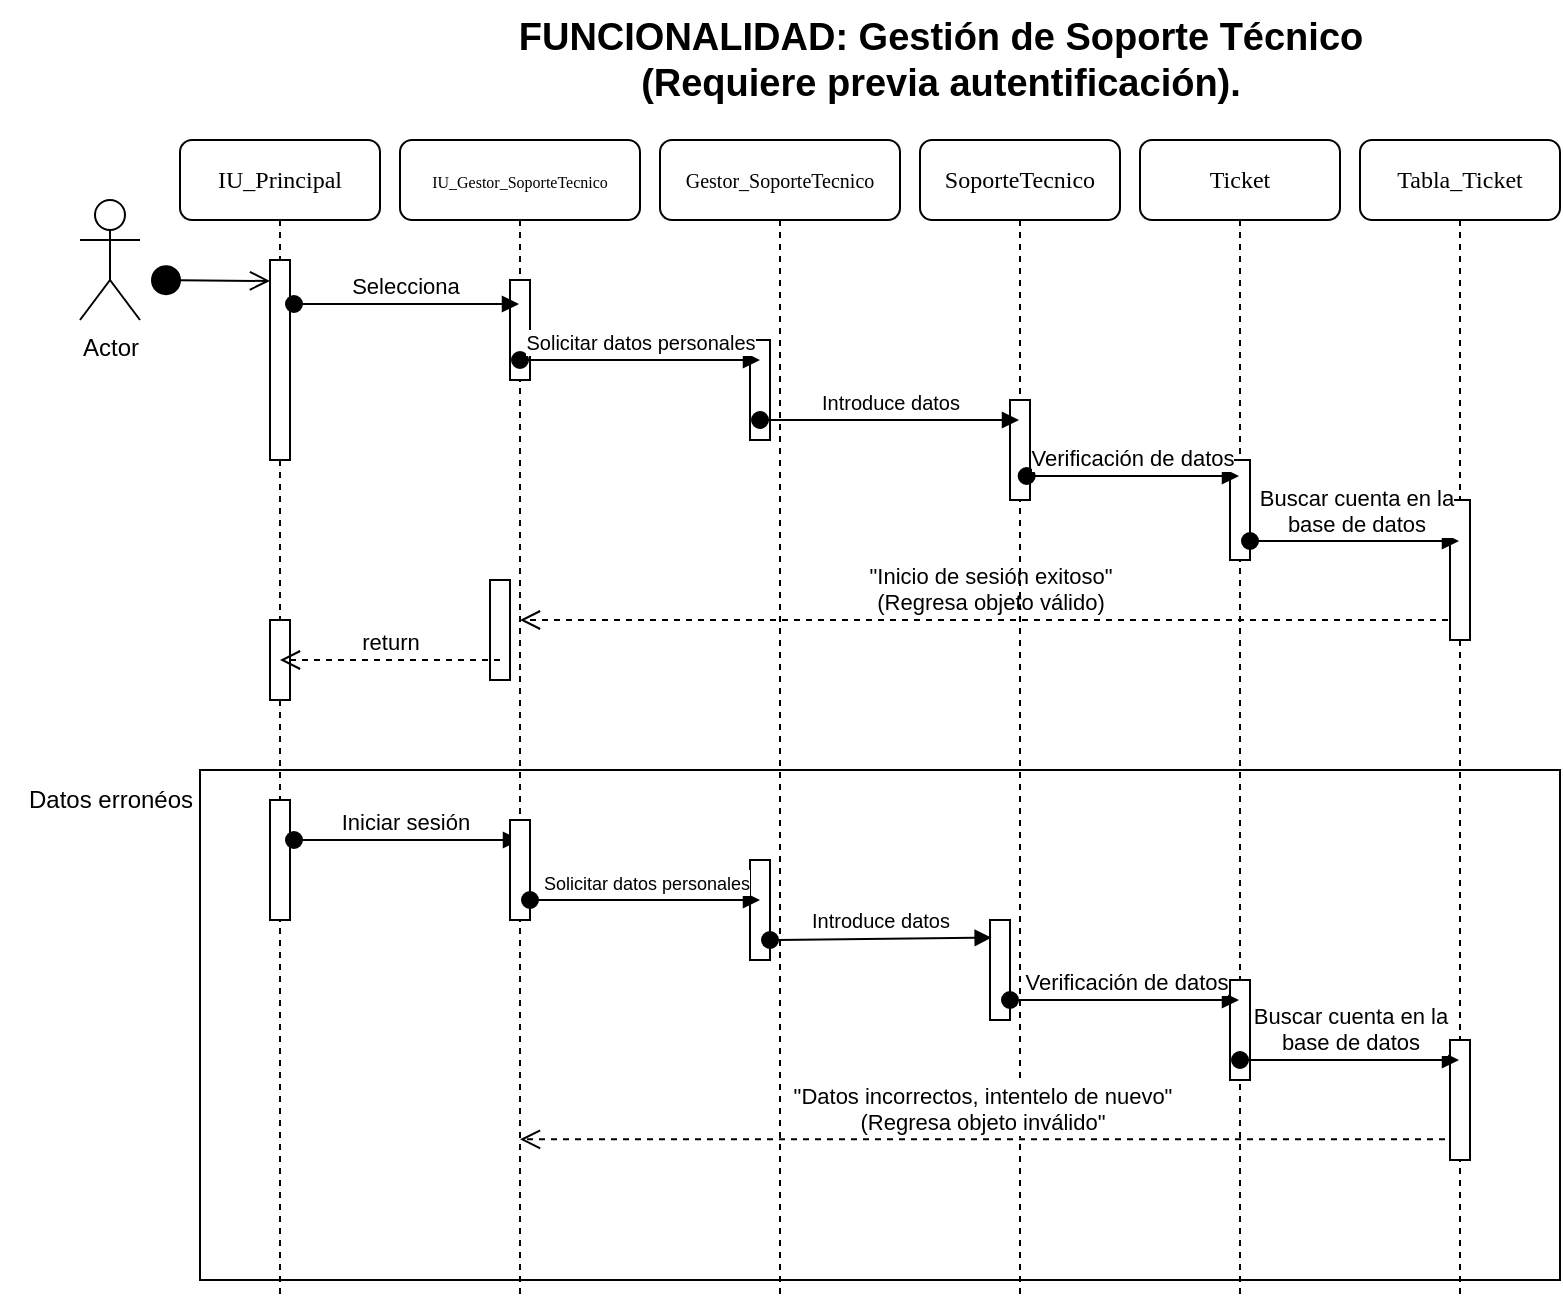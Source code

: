 <mxfile version="22.1.21" type="github">
  <diagram id="C5RBs43oDa-KdzZeNtuy" name="Page-1">
    <mxGraphModel dx="393" dy="255" grid="1" gridSize="10" guides="1" tooltips="1" connect="1" arrows="1" fold="1" page="1" pageScale="1" pageWidth="827" pageHeight="1169" math="0" shadow="0">
      <root>
        <mxCell id="WIyWlLk6GJQsqaUBKTNV-0" />
        <mxCell id="WIyWlLk6GJQsqaUBKTNV-1" parent="WIyWlLk6GJQsqaUBKTNV-0" />
        <mxCell id="sCPW3D4xUPKH-xF0vu3V-0" value="" style="rounded=0;whiteSpace=wrap;html=1;fillColor=none;" vertex="1" parent="WIyWlLk6GJQsqaUBKTNV-1">
          <mxGeometry x="110" y="395" width="680" height="255" as="geometry" />
        </mxCell>
        <mxCell id="sCPW3D4xUPKH-xF0vu3V-1" value="Tabla_Ticket" style="shape=umlLifeline;perimeter=lifelinePerimeter;whiteSpace=wrap;html=1;container=1;collapsible=0;recursiveResize=0;outlineConnect=0;rounded=1;shadow=0;comic=0;labelBackgroundColor=none;strokeWidth=1;fontFamily=Verdana;fontSize=12;align=center;" vertex="1" parent="WIyWlLk6GJQsqaUBKTNV-1">
          <mxGeometry x="690" y="80" width="100" height="580" as="geometry" />
        </mxCell>
        <mxCell id="sCPW3D4xUPKH-xF0vu3V-2" value="&quot;Inicio de sesión exitoso&quot;&lt;br&gt;(Regresa objeto válido)" style="html=1;verticalAlign=bottom;endArrow=open;dashed=1;endSize=8;curved=0;rounded=0;" edge="1" parent="sCPW3D4xUPKH-xF0vu3V-1" target="sCPW3D4xUPKH-xF0vu3V-10">
          <mxGeometry relative="1" as="geometry">
            <mxPoint x="50" y="240" as="sourcePoint" />
            <mxPoint x="-30" y="240" as="targetPoint" />
          </mxGeometry>
        </mxCell>
        <mxCell id="sCPW3D4xUPKH-xF0vu3V-3" value="" style="html=1;points=[];perimeter=orthogonalPerimeter;rounded=0;shadow=0;comic=0;labelBackgroundColor=none;strokeWidth=1;fontFamily=Verdana;fontSize=12;align=center;" vertex="1" parent="sCPW3D4xUPKH-xF0vu3V-1">
          <mxGeometry x="45" y="180" width="10" height="70" as="geometry" />
        </mxCell>
        <mxCell id="sCPW3D4xUPKH-xF0vu3V-4" value="" style="html=1;points=[];perimeter=orthogonalPerimeter;rounded=0;shadow=0;comic=0;labelBackgroundColor=none;strokeWidth=1;fontFamily=Verdana;fontSize=12;align=center;" vertex="1" parent="sCPW3D4xUPKH-xF0vu3V-1">
          <mxGeometry x="45" y="450" width="10" height="60" as="geometry" />
        </mxCell>
        <mxCell id="sCPW3D4xUPKH-xF0vu3V-5" value="IU_Principal" style="shape=umlLifeline;perimeter=lifelinePerimeter;whiteSpace=wrap;html=1;container=1;collapsible=0;recursiveResize=0;outlineConnect=0;rounded=1;shadow=0;comic=0;labelBackgroundColor=none;strokeWidth=1;fontFamily=Verdana;fontSize=12;align=center;" vertex="1" parent="WIyWlLk6GJQsqaUBKTNV-1">
          <mxGeometry x="100" y="80" width="100" height="580" as="geometry" />
        </mxCell>
        <mxCell id="sCPW3D4xUPKH-xF0vu3V-6" value="" style="html=1;points=[];perimeter=orthogonalPerimeter;rounded=0;shadow=0;comic=0;labelBackgroundColor=none;strokeWidth=1;fontFamily=Verdana;fontSize=12;align=center;" vertex="1" parent="sCPW3D4xUPKH-xF0vu3V-5">
          <mxGeometry x="45" y="60" width="10" height="100" as="geometry" />
        </mxCell>
        <mxCell id="sCPW3D4xUPKH-xF0vu3V-7" value="" style="html=1;verticalAlign=bottom;startArrow=circle;startFill=1;endArrow=open;startSize=6;endSize=8;curved=0;rounded=0;" edge="1" parent="sCPW3D4xUPKH-xF0vu3V-5">
          <mxGeometry width="80" relative="1" as="geometry">
            <mxPoint x="-15" y="70" as="sourcePoint" />
            <mxPoint x="45" y="70.5" as="targetPoint" />
          </mxGeometry>
        </mxCell>
        <mxCell id="sCPW3D4xUPKH-xF0vu3V-8" value="" style="html=1;points=[];perimeter=orthogonalPerimeter;rounded=0;shadow=0;comic=0;labelBackgroundColor=none;strokeWidth=1;fontFamily=Verdana;fontSize=12;align=center;" vertex="1" parent="sCPW3D4xUPKH-xF0vu3V-5">
          <mxGeometry x="45" y="240" width="10" height="40" as="geometry" />
        </mxCell>
        <mxCell id="sCPW3D4xUPKH-xF0vu3V-9" value="Actor" style="shape=umlActor;verticalLabelPosition=bottom;verticalAlign=top;html=1;outlineConnect=0;" vertex="1" parent="WIyWlLk6GJQsqaUBKTNV-1">
          <mxGeometry x="50" y="110" width="30" height="60" as="geometry" />
        </mxCell>
        <mxCell id="sCPW3D4xUPKH-xF0vu3V-10" value="&lt;font style=&quot;font-size: 8px;&quot;&gt;IU_Gestor_SoporteTecnico&lt;/font&gt;" style="shape=umlLifeline;perimeter=lifelinePerimeter;whiteSpace=wrap;html=1;container=1;collapsible=0;recursiveResize=0;outlineConnect=0;rounded=1;shadow=0;comic=0;labelBackgroundColor=none;strokeWidth=1;fontFamily=Verdana;fontSize=12;align=center;" vertex="1" parent="WIyWlLk6GJQsqaUBKTNV-1">
          <mxGeometry x="210" y="80" width="120" height="580" as="geometry" />
        </mxCell>
        <mxCell id="sCPW3D4xUPKH-xF0vu3V-11" value="" style="html=1;points=[];perimeter=orthogonalPerimeter;rounded=0;shadow=0;comic=0;labelBackgroundColor=none;strokeWidth=1;fontFamily=Verdana;fontSize=12;align=center;" vertex="1" parent="sCPW3D4xUPKH-xF0vu3V-10">
          <mxGeometry x="55" y="70" width="10" height="50" as="geometry" />
        </mxCell>
        <mxCell id="sCPW3D4xUPKH-xF0vu3V-12" value="" style="html=1;points=[];perimeter=orthogonalPerimeter;rounded=0;shadow=0;comic=0;labelBackgroundColor=none;strokeWidth=1;fontFamily=Verdana;fontSize=12;align=center;" vertex="1" parent="sCPW3D4xUPKH-xF0vu3V-10">
          <mxGeometry x="45" y="220" width="10" height="50" as="geometry" />
        </mxCell>
        <mxCell id="sCPW3D4xUPKH-xF0vu3V-13" value="&lt;b&gt;&lt;font style=&quot;font-size: 19px;&quot;&gt;FUNCIONALIDAD: Gestión de Soporte Técnico &lt;br&gt;(Requiere previa autentificación).&lt;/font&gt;&lt;/b&gt;" style="text;html=1;align=center;verticalAlign=middle;resizable=0;points=[];autosize=1;strokeColor=none;fillColor=none;" vertex="1" parent="WIyWlLk6GJQsqaUBKTNV-1">
          <mxGeometry x="255" y="10" width="450" height="60" as="geometry" />
        </mxCell>
        <mxCell id="sCPW3D4xUPKH-xF0vu3V-14" value="Selecciona&amp;nbsp;" style="html=1;verticalAlign=bottom;startArrow=oval;startFill=1;endArrow=block;startSize=8;curved=0;rounded=0;exitX=1.2;exitY=0.22;exitDx=0;exitDy=0;exitPerimeter=0;" edge="1" parent="WIyWlLk6GJQsqaUBKTNV-1" source="sCPW3D4xUPKH-xF0vu3V-6" target="sCPW3D4xUPKH-xF0vu3V-10">
          <mxGeometry width="60" relative="1" as="geometry">
            <mxPoint x="180" y="200" as="sourcePoint" />
            <mxPoint x="190" y="162" as="targetPoint" />
          </mxGeometry>
        </mxCell>
        <mxCell id="sCPW3D4xUPKH-xF0vu3V-15" value="&lt;font size=&quot;1&quot;&gt;Gestor_SoporteTecnico&lt;/font&gt;" style="shape=umlLifeline;perimeter=lifelinePerimeter;whiteSpace=wrap;html=1;container=1;collapsible=0;recursiveResize=0;outlineConnect=0;rounded=1;shadow=0;comic=0;labelBackgroundColor=none;strokeWidth=1;fontFamily=Verdana;fontSize=12;align=center;" vertex="1" parent="WIyWlLk6GJQsqaUBKTNV-1">
          <mxGeometry x="340" y="80" width="120" height="580" as="geometry" />
        </mxCell>
        <mxCell id="sCPW3D4xUPKH-xF0vu3V-16" value="" style="html=1;points=[];perimeter=orthogonalPerimeter;rounded=0;shadow=0;comic=0;labelBackgroundColor=none;strokeWidth=1;fontFamily=Verdana;fontSize=12;align=center;" vertex="1" parent="sCPW3D4xUPKH-xF0vu3V-15">
          <mxGeometry x="45" y="100" width="10" height="50" as="geometry" />
        </mxCell>
        <mxCell id="sCPW3D4xUPKH-xF0vu3V-17" value="SoporteTecnico" style="shape=umlLifeline;perimeter=lifelinePerimeter;whiteSpace=wrap;html=1;container=1;collapsible=0;recursiveResize=0;outlineConnect=0;rounded=1;shadow=0;comic=0;labelBackgroundColor=none;strokeWidth=1;fontFamily=Verdana;fontSize=12;align=center;" vertex="1" parent="WIyWlLk6GJQsqaUBKTNV-1">
          <mxGeometry x="470" y="80" width="100" height="580" as="geometry" />
        </mxCell>
        <mxCell id="sCPW3D4xUPKH-xF0vu3V-18" value="" style="html=1;points=[];perimeter=orthogonalPerimeter;rounded=0;shadow=0;comic=0;labelBackgroundColor=none;strokeWidth=1;fontFamily=Verdana;fontSize=12;align=center;" vertex="1" parent="sCPW3D4xUPKH-xF0vu3V-17">
          <mxGeometry x="45" y="130" width="10" height="50" as="geometry" />
        </mxCell>
        <mxCell id="sCPW3D4xUPKH-xF0vu3V-19" value="Ticket" style="shape=umlLifeline;perimeter=lifelinePerimeter;whiteSpace=wrap;html=1;container=1;collapsible=0;recursiveResize=0;outlineConnect=0;rounded=1;shadow=0;comic=0;labelBackgroundColor=none;strokeWidth=1;fontFamily=Verdana;fontSize=12;align=center;" vertex="1" parent="WIyWlLk6GJQsqaUBKTNV-1">
          <mxGeometry x="580" y="80" width="100" height="580" as="geometry" />
        </mxCell>
        <mxCell id="sCPW3D4xUPKH-xF0vu3V-20" value="" style="html=1;points=[];perimeter=orthogonalPerimeter;rounded=0;shadow=0;comic=0;labelBackgroundColor=none;strokeWidth=1;fontFamily=Verdana;fontSize=12;align=center;" vertex="1" parent="sCPW3D4xUPKH-xF0vu3V-19">
          <mxGeometry x="45" y="160" width="10" height="50" as="geometry" />
        </mxCell>
        <mxCell id="sCPW3D4xUPKH-xF0vu3V-21" value="" style="html=1;points=[];perimeter=orthogonalPerimeter;rounded=0;shadow=0;comic=0;labelBackgroundColor=none;strokeWidth=1;fontFamily=Verdana;fontSize=12;align=center;" vertex="1" parent="sCPW3D4xUPKH-xF0vu3V-19">
          <mxGeometry x="45" y="420" width="10" height="50" as="geometry" />
        </mxCell>
        <mxCell id="sCPW3D4xUPKH-xF0vu3V-22" value="Buscar cuenta en la &lt;br&gt;base de datos" style="html=1;verticalAlign=bottom;startArrow=oval;startFill=1;endArrow=block;startSize=8;curved=0;rounded=0;" edge="1" parent="sCPW3D4xUPKH-xF0vu3V-19" target="sCPW3D4xUPKH-xF0vu3V-1">
          <mxGeometry width="60" relative="1" as="geometry">
            <mxPoint x="50" y="460" as="sourcePoint" />
            <mxPoint x="110" y="460" as="targetPoint" />
          </mxGeometry>
        </mxCell>
        <mxCell id="sCPW3D4xUPKH-xF0vu3V-23" value="return" style="html=1;verticalAlign=bottom;endArrow=open;dashed=1;endSize=8;curved=0;rounded=0;" edge="1" parent="WIyWlLk6GJQsqaUBKTNV-1" target="sCPW3D4xUPKH-xF0vu3V-5">
          <mxGeometry relative="1" as="geometry">
            <mxPoint x="260" y="340" as="sourcePoint" />
            <mxPoint x="190" y="340" as="targetPoint" />
          </mxGeometry>
        </mxCell>
        <mxCell id="sCPW3D4xUPKH-xF0vu3V-24" value="Datos erronéos" style="text;html=1;align=center;verticalAlign=middle;resizable=0;points=[];autosize=1;strokeColor=none;fillColor=none;" vertex="1" parent="WIyWlLk6GJQsqaUBKTNV-1">
          <mxGeometry x="10" y="395" width="110" height="30" as="geometry" />
        </mxCell>
        <mxCell id="sCPW3D4xUPKH-xF0vu3V-25" value="" style="html=1;points=[];perimeter=orthogonalPerimeter;rounded=0;shadow=0;comic=0;labelBackgroundColor=none;strokeWidth=1;fontFamily=Verdana;fontSize=12;align=center;" vertex="1" parent="WIyWlLk6GJQsqaUBKTNV-1">
          <mxGeometry x="145" y="410" width="10" height="60" as="geometry" />
        </mxCell>
        <mxCell id="sCPW3D4xUPKH-xF0vu3V-26" value="Iniciar sesión&amp;nbsp;" style="html=1;verticalAlign=bottom;startArrow=oval;startFill=1;endArrow=block;startSize=8;curved=0;rounded=0;exitX=1.2;exitY=0.22;exitDx=0;exitDy=0;exitPerimeter=0;" edge="1" parent="WIyWlLk6GJQsqaUBKTNV-1">
          <mxGeometry width="60" relative="1" as="geometry">
            <mxPoint x="157" y="430" as="sourcePoint" />
            <mxPoint x="270" y="430" as="targetPoint" />
          </mxGeometry>
        </mxCell>
        <mxCell id="sCPW3D4xUPKH-xF0vu3V-27" value="" style="html=1;points=[];perimeter=orthogonalPerimeter;rounded=0;shadow=0;comic=0;labelBackgroundColor=none;strokeWidth=1;fontFamily=Verdana;fontSize=12;align=center;" vertex="1" parent="WIyWlLk6GJQsqaUBKTNV-1">
          <mxGeometry x="265" y="420" width="10" height="50" as="geometry" />
        </mxCell>
        <mxCell id="sCPW3D4xUPKH-xF0vu3V-28" value="" style="html=1;points=[];perimeter=orthogonalPerimeter;rounded=0;shadow=0;comic=0;labelBackgroundColor=none;strokeWidth=1;fontFamily=Verdana;fontSize=12;align=center;" vertex="1" parent="WIyWlLk6GJQsqaUBKTNV-1">
          <mxGeometry x="385" y="440" width="10" height="50" as="geometry" />
        </mxCell>
        <mxCell id="sCPW3D4xUPKH-xF0vu3V-29" value="&lt;font style=&quot;font-size: 9px;&quot;&gt;Solicitar datos personales&lt;/font&gt;" style="html=1;verticalAlign=bottom;startArrow=oval;startFill=1;endArrow=block;startSize=8;curved=0;rounded=0;" edge="1" parent="WIyWlLk6GJQsqaUBKTNV-1">
          <mxGeometry x="0.009" width="60" relative="1" as="geometry">
            <mxPoint x="275" y="460" as="sourcePoint" />
            <mxPoint x="390" y="460" as="targetPoint" />
            <mxPoint as="offset" />
          </mxGeometry>
        </mxCell>
        <mxCell id="sCPW3D4xUPKH-xF0vu3V-30" value="" style="html=1;points=[];perimeter=orthogonalPerimeter;rounded=0;shadow=0;comic=0;labelBackgroundColor=none;strokeWidth=1;fontFamily=Verdana;fontSize=12;align=center;" vertex="1" parent="WIyWlLk6GJQsqaUBKTNV-1">
          <mxGeometry x="505" y="470" width="10" height="50" as="geometry" />
        </mxCell>
        <mxCell id="sCPW3D4xUPKH-xF0vu3V-31" value="&lt;font style=&quot;font-size: 10px;&quot;&gt;Introduce datos&lt;/font&gt;" style="html=1;verticalAlign=bottom;startArrow=oval;startFill=1;endArrow=block;startSize=8;curved=0;rounded=0;entryX=0.083;entryY=0.177;entryDx=0;entryDy=0;entryPerimeter=0;" edge="1" parent="WIyWlLk6GJQsqaUBKTNV-1" target="sCPW3D4xUPKH-xF0vu3V-30">
          <mxGeometry width="60" relative="1" as="geometry">
            <mxPoint x="395" y="480" as="sourcePoint" />
            <mxPoint x="455" y="480" as="targetPoint" />
          </mxGeometry>
        </mxCell>
        <mxCell id="sCPW3D4xUPKH-xF0vu3V-32" value="Verificación de datos" style="html=1;verticalAlign=bottom;startArrow=oval;startFill=1;endArrow=block;startSize=8;curved=0;rounded=0;" edge="1" parent="WIyWlLk6GJQsqaUBKTNV-1" target="sCPW3D4xUPKH-xF0vu3V-19">
          <mxGeometry width="60" relative="1" as="geometry">
            <mxPoint x="515" y="510" as="sourcePoint" />
            <mxPoint x="575" y="510" as="targetPoint" />
          </mxGeometry>
        </mxCell>
        <mxCell id="sCPW3D4xUPKH-xF0vu3V-33" value="&quot;Datos incorrectos, intentelo de nuevo&quot;&lt;br&gt;(Regresa objeto inválido&quot;" style="html=1;verticalAlign=bottom;endArrow=open;dashed=1;endSize=8;curved=0;rounded=0;exitX=-0.25;exitY=0.828;exitDx=0;exitDy=0;exitPerimeter=0;" edge="1" parent="WIyWlLk6GJQsqaUBKTNV-1" source="sCPW3D4xUPKH-xF0vu3V-4" target="sCPW3D4xUPKH-xF0vu3V-10">
          <mxGeometry relative="1" as="geometry">
            <mxPoint x="750" y="580" as="sourcePoint" />
            <mxPoint x="670" y="580" as="targetPoint" />
          </mxGeometry>
        </mxCell>
        <mxCell id="sCPW3D4xUPKH-xF0vu3V-34" value="&lt;font style=&quot;font-size: 10px;&quot;&gt;Solicitar datos personales&lt;/font&gt;" style="html=1;verticalAlign=bottom;startArrow=oval;startFill=1;endArrow=block;startSize=8;curved=0;rounded=0;entryX=0.5;entryY=0.2;entryDx=0;entryDy=0;entryPerimeter=0;exitX=0.5;exitY=0.8;exitDx=0;exitDy=0;exitPerimeter=0;" edge="1" parent="WIyWlLk6GJQsqaUBKTNV-1" source="sCPW3D4xUPKH-xF0vu3V-11" target="sCPW3D4xUPKH-xF0vu3V-16">
          <mxGeometry width="60" relative="1" as="geometry">
            <mxPoint x="270" y="190" as="sourcePoint" />
            <mxPoint x="380" y="190" as="targetPoint" />
          </mxGeometry>
        </mxCell>
        <mxCell id="sCPW3D4xUPKH-xF0vu3V-35" value="&lt;font style=&quot;font-size: 10px;&quot;&gt;Introduce datos&lt;/font&gt;" style="html=1;verticalAlign=bottom;startArrow=oval;startFill=1;endArrow=block;startSize=8;curved=0;rounded=0;exitX=0.5;exitY=0.8;exitDx=0;exitDy=0;exitPerimeter=0;" edge="1" parent="WIyWlLk6GJQsqaUBKTNV-1" source="sCPW3D4xUPKH-xF0vu3V-16" target="sCPW3D4xUPKH-xF0vu3V-17">
          <mxGeometry width="60" relative="1" as="geometry">
            <mxPoint x="390" y="220" as="sourcePoint" />
            <mxPoint x="450" y="220" as="targetPoint" />
          </mxGeometry>
        </mxCell>
        <mxCell id="sCPW3D4xUPKH-xF0vu3V-36" value="Verificación de datos" style="html=1;verticalAlign=bottom;startArrow=oval;startFill=1;endArrow=block;startSize=8;curved=0;rounded=0;exitX=0.833;exitY=0.76;exitDx=0;exitDy=0;exitPerimeter=0;" edge="1" parent="WIyWlLk6GJQsqaUBKTNV-1" source="sCPW3D4xUPKH-xF0vu3V-18" target="sCPW3D4xUPKH-xF0vu3V-19">
          <mxGeometry width="60" relative="1" as="geometry">
            <mxPoint x="510" y="250" as="sourcePoint" />
            <mxPoint x="570" y="250" as="targetPoint" />
          </mxGeometry>
        </mxCell>
        <mxCell id="sCPW3D4xUPKH-xF0vu3V-37" value="Buscar cuenta en la &lt;br&gt;base de datos" style="html=1;verticalAlign=bottom;startArrow=oval;startFill=1;endArrow=block;startSize=8;curved=0;rounded=0;exitX=1;exitY=0.81;exitDx=0;exitDy=0;exitPerimeter=0;" edge="1" parent="WIyWlLk6GJQsqaUBKTNV-1" source="sCPW3D4xUPKH-xF0vu3V-20" target="sCPW3D4xUPKH-xF0vu3V-1">
          <mxGeometry width="60" relative="1" as="geometry">
            <mxPoint x="630" y="280" as="sourcePoint" />
            <mxPoint x="690" y="280" as="targetPoint" />
          </mxGeometry>
        </mxCell>
      </root>
    </mxGraphModel>
  </diagram>
</mxfile>
